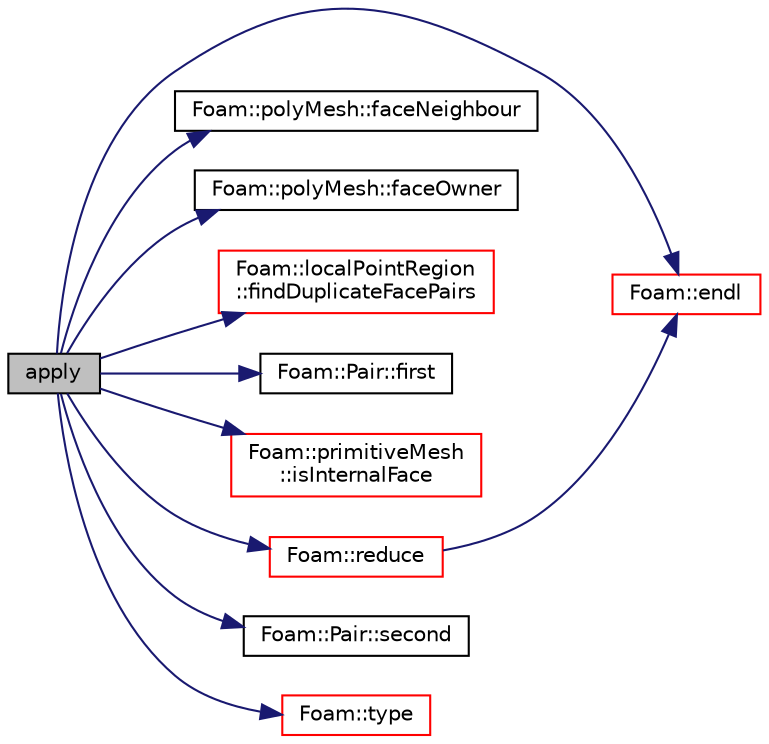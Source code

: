 digraph "apply"
{
  bgcolor="transparent";
  edge [fontname="Helvetica",fontsize="10",labelfontname="Helvetica",labelfontsize="10"];
  node [fontname="Helvetica",fontsize="10",shape=record];
  rankdir="LR";
  Node1602 [label="apply",height=0.2,width=0.4,color="black", fillcolor="grey75", style="filled", fontcolor="black"];
  Node1602 -> Node1603 [color="midnightblue",fontsize="10",style="solid",fontname="Helvetica"];
  Node1603 [label="Foam::endl",height=0.2,width=0.4,color="red",URL="$a21851.html#a2db8fe02a0d3909e9351bb4275b23ce4",tooltip="Add newline and flush stream. "];
  Node1602 -> Node1605 [color="midnightblue",fontsize="10",style="solid",fontname="Helvetica"];
  Node1605 [label="Foam::polyMesh::faceNeighbour",height=0.2,width=0.4,color="black",URL="$a28565.html#a9fb57b52c700ed61f09ada65412d13e3",tooltip="Return face neighbour. "];
  Node1602 -> Node1606 [color="midnightblue",fontsize="10",style="solid",fontname="Helvetica"];
  Node1606 [label="Foam::polyMesh::faceOwner",height=0.2,width=0.4,color="black",URL="$a28565.html#a57752b49bfee23ca1944c3fb0493974f",tooltip="Return face owner. "];
  Node1602 -> Node1607 [color="midnightblue",fontsize="10",style="solid",fontname="Helvetica"];
  Node1607 [label="Foam::localPointRegion\l::findDuplicateFacePairs",height=0.2,width=0.4,color="red",URL="$a26329.html#ada4b8f94bf6f76d8d4342d0d169ce358",tooltip="Helper routine to find all baffles (two boundary faces. "];
  Node1602 -> Node1691 [color="midnightblue",fontsize="10",style="solid",fontname="Helvetica"];
  Node1691 [label="Foam::Pair::first",height=0.2,width=0.4,color="black",URL="$a28793.html#af9a77dbc46937c80ca5fceef711c7628",tooltip="Return first. "];
  Node1602 -> Node1692 [color="midnightblue",fontsize="10",style="solid",fontname="Helvetica"];
  Node1692 [label="Foam::primitiveMesh\l::isInternalFace",height=0.2,width=0.4,color="red",URL="$a28685.html#ae3e48ad9ec4c5132ec7d3d702ad17c9e",tooltip="Return true if given face label is internal to the mesh. "];
  Node1602 -> Node1693 [color="midnightblue",fontsize="10",style="solid",fontname="Helvetica"];
  Node1693 [label="Foam::reduce",height=0.2,width=0.4,color="red",URL="$a21851.html#a7ffd6af4acc2eb9ba72ee296b5ecda23"];
  Node1693 -> Node1603 [color="midnightblue",fontsize="10",style="solid",fontname="Helvetica"];
  Node1602 -> Node1703 [color="midnightblue",fontsize="10",style="solid",fontname="Helvetica"];
  Node1703 [label="Foam::Pair::second",height=0.2,width=0.4,color="black",URL="$a28793.html#a8830e4ad5e9523343cc9288f59931b5f",tooltip="Return second. "];
  Node1602 -> Node1704 [color="midnightblue",fontsize="10",style="solid",fontname="Helvetica"];
  Node1704 [label="Foam::type",height=0.2,width=0.4,color="red",URL="$a21851.html#aec48583af672626378f501eb9fc32cd1",tooltip="Return the file type: DIRECTORY or FILE. "];
}
